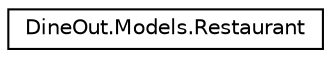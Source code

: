 digraph "Graphical Class Hierarchy"
{
 // LATEX_PDF_SIZE
  edge [fontname="Helvetica",fontsize="10",labelfontname="Helvetica",labelfontsize="10"];
  node [fontname="Helvetica",fontsize="10",shape=record];
  rankdir="LR";
  Node0 [label="DineOut.Models.Restaurant",height=0.2,width=0.4,color="black", fillcolor="white", style="filled",URL="$class_dine_out_1_1_models_1_1_restaurant.html",tooltip=" "];
}

